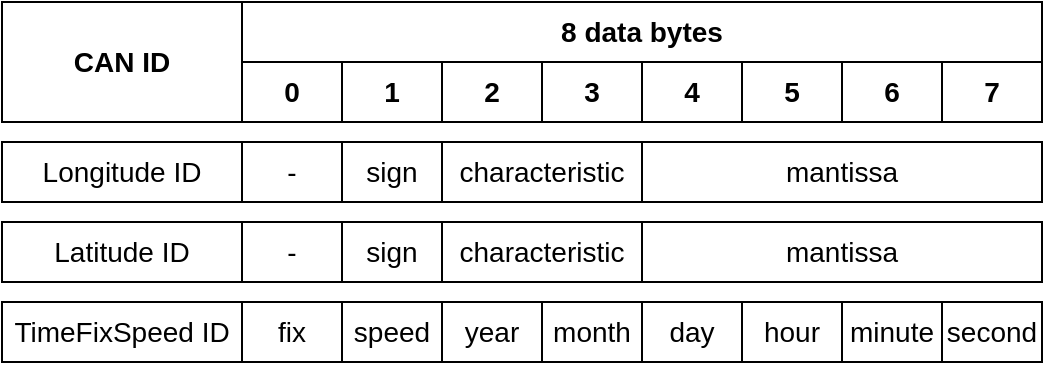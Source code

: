 <mxfile version="24.4.8" type="device">
  <diagram name="Page-1" id="EZeY9sddBOrx_jn_IO9u">
    <mxGraphModel dx="989" dy="567" grid="1" gridSize="10" guides="1" tooltips="1" connect="1" arrows="1" fold="1" page="1" pageScale="1" pageWidth="827" pageHeight="1169" math="0" shadow="0">
      <root>
        <mxCell id="0" />
        <mxCell id="1" parent="0" />
        <mxCell id="yOJILMwnMCnBl9vcvn5B-1" value="speed" style="rounded=0;whiteSpace=wrap;html=1;fontSize=14;" vertex="1" parent="1">
          <mxGeometry x="410" y="400" width="50" height="30" as="geometry" />
        </mxCell>
        <mxCell id="yOJILMwnMCnBl9vcvn5B-2" value="fix" style="rounded=0;whiteSpace=wrap;html=1;fontSize=14;" vertex="1" parent="1">
          <mxGeometry x="360" y="400" width="50" height="30" as="geometry" />
        </mxCell>
        <mxCell id="yOJILMwnMCnBl9vcvn5B-3" value="year" style="rounded=0;whiteSpace=wrap;html=1;fontSize=14;" vertex="1" parent="1">
          <mxGeometry x="460" y="400" width="50" height="30" as="geometry" />
        </mxCell>
        <mxCell id="yOJILMwnMCnBl9vcvn5B-4" value="minute" style="rounded=0;whiteSpace=wrap;html=1;fontSize=14;" vertex="1" parent="1">
          <mxGeometry x="660" y="400" width="50" height="30" as="geometry" />
        </mxCell>
        <mxCell id="yOJILMwnMCnBl9vcvn5B-5" value="hour" style="rounded=0;whiteSpace=wrap;html=1;fontSize=14;" vertex="1" parent="1">
          <mxGeometry x="610" y="400" width="50" height="30" as="geometry" />
        </mxCell>
        <mxCell id="yOJILMwnMCnBl9vcvn5B-6" value="month" style="rounded=0;whiteSpace=wrap;html=1;fontSize=14;" vertex="1" parent="1">
          <mxGeometry x="510" y="400" width="50" height="30" as="geometry" />
        </mxCell>
        <mxCell id="yOJILMwnMCnBl9vcvn5B-7" value="day" style="rounded=0;whiteSpace=wrap;html=1;fontSize=14;" vertex="1" parent="1">
          <mxGeometry x="560" y="400" width="50" height="30" as="geometry" />
        </mxCell>
        <mxCell id="yOJILMwnMCnBl9vcvn5B-8" value="TimeFixSpeed ID" style="rounded=0;whiteSpace=wrap;html=1;fontSize=14;" vertex="1" parent="1">
          <mxGeometry x="240" y="400" width="120" height="30" as="geometry" />
        </mxCell>
        <mxCell id="yOJILMwnMCnBl9vcvn5B-9" value="second" style="rounded=0;whiteSpace=wrap;html=1;fontSize=14;" vertex="1" parent="1">
          <mxGeometry x="710" y="400" width="50" height="30" as="geometry" />
        </mxCell>
        <mxCell id="yOJILMwnMCnBl9vcvn5B-10" value="sign" style="rounded=0;whiteSpace=wrap;html=1;fontSize=14;" vertex="1" parent="1">
          <mxGeometry x="410" y="320" width="50" height="30" as="geometry" />
        </mxCell>
        <mxCell id="yOJILMwnMCnBl9vcvn5B-11" value="-" style="rounded=0;whiteSpace=wrap;html=1;fontSize=14;" vertex="1" parent="1">
          <mxGeometry x="360" y="320" width="50" height="30" as="geometry" />
        </mxCell>
        <mxCell id="yOJILMwnMCnBl9vcvn5B-12" value="characteristic" style="rounded=0;whiteSpace=wrap;html=1;fontSize=14;" vertex="1" parent="1">
          <mxGeometry x="460" y="320" width="100" height="30" as="geometry" />
        </mxCell>
        <mxCell id="yOJILMwnMCnBl9vcvn5B-16" value="mantissa" style="rounded=0;whiteSpace=wrap;html=1;fontSize=14;" vertex="1" parent="1">
          <mxGeometry x="560" y="320" width="200" height="30" as="geometry" />
        </mxCell>
        <mxCell id="yOJILMwnMCnBl9vcvn5B-28" value="Longitude ID" style="rounded=0;whiteSpace=wrap;html=1;fontSize=14;" vertex="1" parent="1">
          <mxGeometry x="240" y="320" width="120" height="30" as="geometry" />
        </mxCell>
        <mxCell id="yOJILMwnMCnBl9vcvn5B-29" value="sign" style="rounded=0;whiteSpace=wrap;html=1;fontSize=14;" vertex="1" parent="1">
          <mxGeometry x="410" y="360" width="50" height="30" as="geometry" />
        </mxCell>
        <mxCell id="yOJILMwnMCnBl9vcvn5B-30" value="-" style="rounded=0;whiteSpace=wrap;html=1;fontSize=14;" vertex="1" parent="1">
          <mxGeometry x="360" y="360" width="50" height="30" as="geometry" />
        </mxCell>
        <mxCell id="yOJILMwnMCnBl9vcvn5B-31" value="characteristic" style="rounded=0;whiteSpace=wrap;html=1;fontSize=14;" vertex="1" parent="1">
          <mxGeometry x="460" y="360" width="100" height="30" as="geometry" />
        </mxCell>
        <mxCell id="yOJILMwnMCnBl9vcvn5B-32" value="mantissa" style="rounded=0;whiteSpace=wrap;html=1;fontSize=14;" vertex="1" parent="1">
          <mxGeometry x="560" y="360" width="200" height="30" as="geometry" />
        </mxCell>
        <mxCell id="yOJILMwnMCnBl9vcvn5B-33" value="Latitude ID" style="rounded=0;whiteSpace=wrap;html=1;fontSize=14;" vertex="1" parent="1">
          <mxGeometry x="240" y="360" width="120" height="30" as="geometry" />
        </mxCell>
        <mxCell id="yOJILMwnMCnBl9vcvn5B-38" value="CAN ID" style="rounded=0;whiteSpace=wrap;html=1;fontSize=14;fontStyle=1" vertex="1" parent="1">
          <mxGeometry x="240" y="250" width="120" height="60" as="geometry" />
        </mxCell>
        <mxCell id="yOJILMwnMCnBl9vcvn5B-39" value="8 data bytes" style="rounded=0;whiteSpace=wrap;html=1;fontSize=14;fontStyle=1" vertex="1" parent="1">
          <mxGeometry x="360" y="250" width="400" height="30" as="geometry" />
        </mxCell>
        <mxCell id="yOJILMwnMCnBl9vcvn5B-41" value="1" style="rounded=0;whiteSpace=wrap;html=1;fontSize=14;fontStyle=1" vertex="1" parent="1">
          <mxGeometry x="410" y="280" width="50" height="30" as="geometry" />
        </mxCell>
        <mxCell id="yOJILMwnMCnBl9vcvn5B-42" value="0" style="rounded=0;whiteSpace=wrap;html=1;fontSize=14;fontStyle=1" vertex="1" parent="1">
          <mxGeometry x="360" y="280" width="50" height="30" as="geometry" />
        </mxCell>
        <mxCell id="yOJILMwnMCnBl9vcvn5B-43" value="2" style="rounded=0;whiteSpace=wrap;html=1;fontSize=14;fontStyle=1" vertex="1" parent="1">
          <mxGeometry x="460" y="280" width="50" height="30" as="geometry" />
        </mxCell>
        <mxCell id="yOJILMwnMCnBl9vcvn5B-44" value="6" style="rounded=0;whiteSpace=wrap;html=1;fontSize=14;fontStyle=1" vertex="1" parent="1">
          <mxGeometry x="660" y="280" width="50" height="30" as="geometry" />
        </mxCell>
        <mxCell id="yOJILMwnMCnBl9vcvn5B-45" value="5" style="rounded=0;whiteSpace=wrap;html=1;fontSize=14;fontStyle=1" vertex="1" parent="1">
          <mxGeometry x="610" y="280" width="50" height="30" as="geometry" />
        </mxCell>
        <mxCell id="yOJILMwnMCnBl9vcvn5B-46" value="3" style="rounded=0;whiteSpace=wrap;html=1;fontSize=14;fontStyle=1" vertex="1" parent="1">
          <mxGeometry x="510" y="280" width="50" height="30" as="geometry" />
        </mxCell>
        <mxCell id="yOJILMwnMCnBl9vcvn5B-47" value="4" style="rounded=0;whiteSpace=wrap;html=1;fontSize=14;fontStyle=1" vertex="1" parent="1">
          <mxGeometry x="560" y="280" width="50" height="30" as="geometry" />
        </mxCell>
        <mxCell id="yOJILMwnMCnBl9vcvn5B-48" value="7" style="rounded=0;whiteSpace=wrap;html=1;fontSize=14;fontStyle=1" vertex="1" parent="1">
          <mxGeometry x="710" y="280" width="50" height="30" as="geometry" />
        </mxCell>
      </root>
    </mxGraphModel>
  </diagram>
</mxfile>

